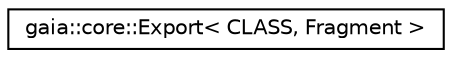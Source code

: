 digraph G
{
  edge [fontname="Helvetica",fontsize="10",labelfontname="Helvetica",labelfontsize="10"];
  node [fontname="Helvetica",fontsize="10",shape=record];
  rankdir=LR;
  Node1 [label="gaia::core::Export\< CLASS, Fragment \>",height=0.2,width=0.4,color="black", fillcolor="white", style="filled",URL="$d3/d34/classgaia_1_1core_1_1_export_3_01_c_l_a_s_s_00_01_fragment_01_4.html"];
}
